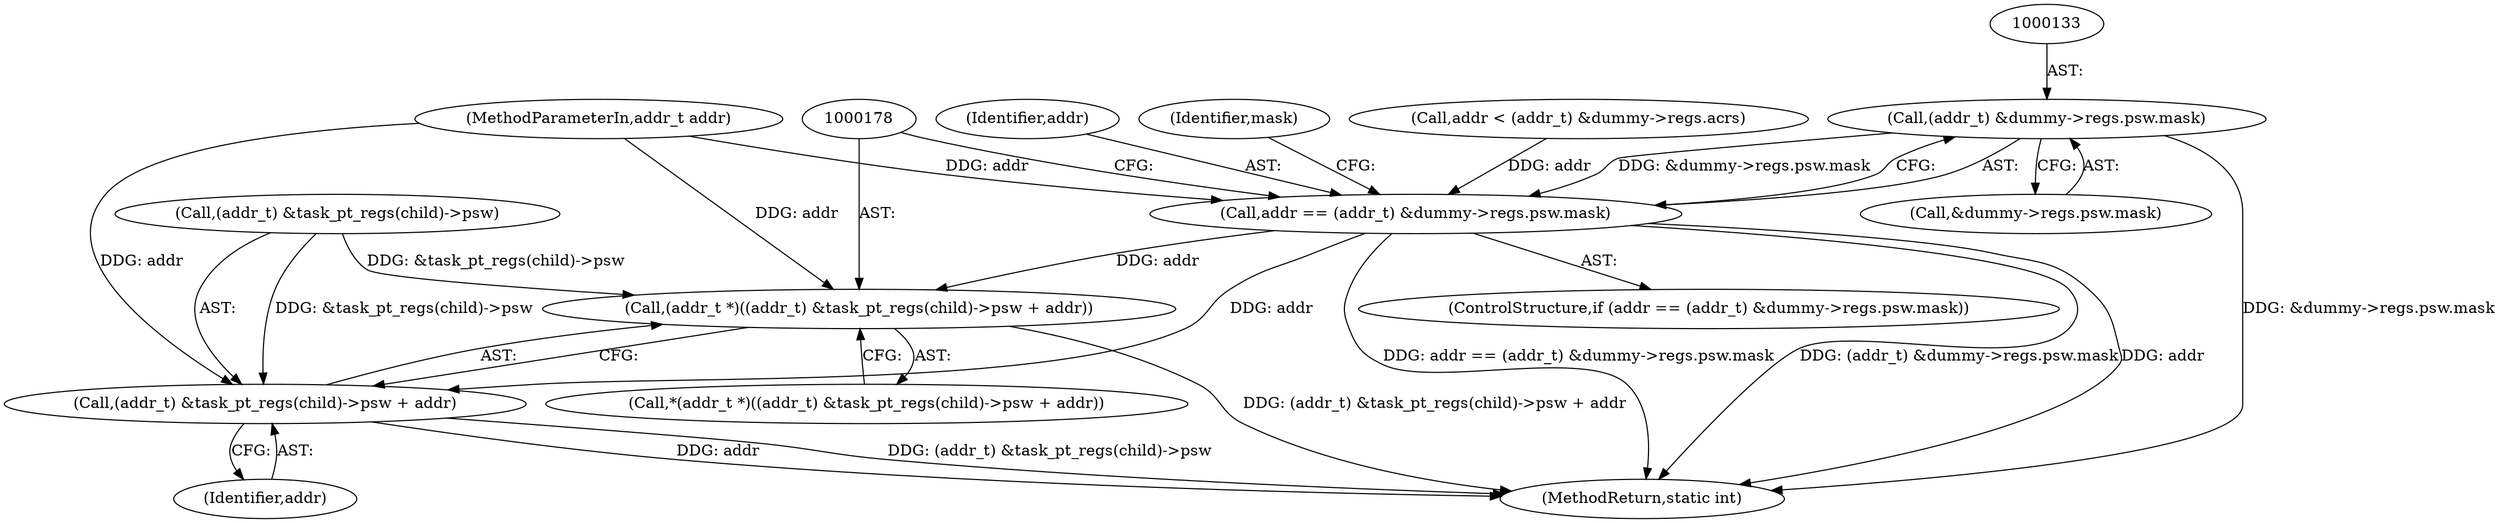digraph "0_linux_dab6cf55f81a6e16b8147aed9a843e1691dcd318@pointer" {
"1000132" [label="(Call,(addr_t) &dummy->regs.psw.mask)"];
"1000130" [label="(Call,addr == (addr_t) &dummy->regs.psw.mask)"];
"1000177" [label="(Call,(addr_t *)((addr_t) &task_pt_regs(child)->psw + addr))"];
"1000179" [label="(Call,(addr_t) &task_pt_regs(child)->psw + addr)"];
"1000129" [label="(ControlStructure,if (addr == (addr_t) &dummy->regs.psw.mask))"];
"1000134" [label="(Call,&dummy->regs.psw.mask)"];
"1000179" [label="(Call,(addr_t) &task_pt_regs(child)->psw + addr)"];
"1000132" [label="(Call,(addr_t) &dummy->regs.psw.mask)"];
"1000131" [label="(Identifier,addr)"];
"1000109" [label="(MethodParameterIn,addr_t addr)"];
"1000176" [label="(Call,*(addr_t *)((addr_t) &task_pt_regs(child)->psw + addr))"];
"1000145" [label="(Identifier,mask)"];
"1000180" [label="(Call,(addr_t) &task_pt_regs(child)->psw)"];
"1000187" [label="(Identifier,addr)"];
"1000118" [label="(Call,addr < (addr_t) &dummy->regs.acrs)"];
"1000177" [label="(Call,(addr_t *)((addr_t) &task_pt_regs(child)->psw + addr))"];
"1000392" [label="(MethodReturn,static int)"];
"1000130" [label="(Call,addr == (addr_t) &dummy->regs.psw.mask)"];
"1000132" -> "1000130"  [label="AST: "];
"1000132" -> "1000134"  [label="CFG: "];
"1000133" -> "1000132"  [label="AST: "];
"1000134" -> "1000132"  [label="AST: "];
"1000130" -> "1000132"  [label="CFG: "];
"1000132" -> "1000392"  [label="DDG: &dummy->regs.psw.mask"];
"1000132" -> "1000130"  [label="DDG: &dummy->regs.psw.mask"];
"1000130" -> "1000129"  [label="AST: "];
"1000131" -> "1000130"  [label="AST: "];
"1000145" -> "1000130"  [label="CFG: "];
"1000178" -> "1000130"  [label="CFG: "];
"1000130" -> "1000392"  [label="DDG: addr == (addr_t) &dummy->regs.psw.mask"];
"1000130" -> "1000392"  [label="DDG: (addr_t) &dummy->regs.psw.mask"];
"1000130" -> "1000392"  [label="DDG: addr"];
"1000118" -> "1000130"  [label="DDG: addr"];
"1000109" -> "1000130"  [label="DDG: addr"];
"1000130" -> "1000177"  [label="DDG: addr"];
"1000130" -> "1000179"  [label="DDG: addr"];
"1000177" -> "1000176"  [label="AST: "];
"1000177" -> "1000179"  [label="CFG: "];
"1000178" -> "1000177"  [label="AST: "];
"1000179" -> "1000177"  [label="AST: "];
"1000176" -> "1000177"  [label="CFG: "];
"1000177" -> "1000392"  [label="DDG: (addr_t) &task_pt_regs(child)->psw + addr"];
"1000180" -> "1000177"  [label="DDG: &task_pt_regs(child)->psw"];
"1000109" -> "1000177"  [label="DDG: addr"];
"1000179" -> "1000187"  [label="CFG: "];
"1000180" -> "1000179"  [label="AST: "];
"1000187" -> "1000179"  [label="AST: "];
"1000179" -> "1000392"  [label="DDG: addr"];
"1000179" -> "1000392"  [label="DDG: (addr_t) &task_pt_regs(child)->psw"];
"1000180" -> "1000179"  [label="DDG: &task_pt_regs(child)->psw"];
"1000109" -> "1000179"  [label="DDG: addr"];
}
